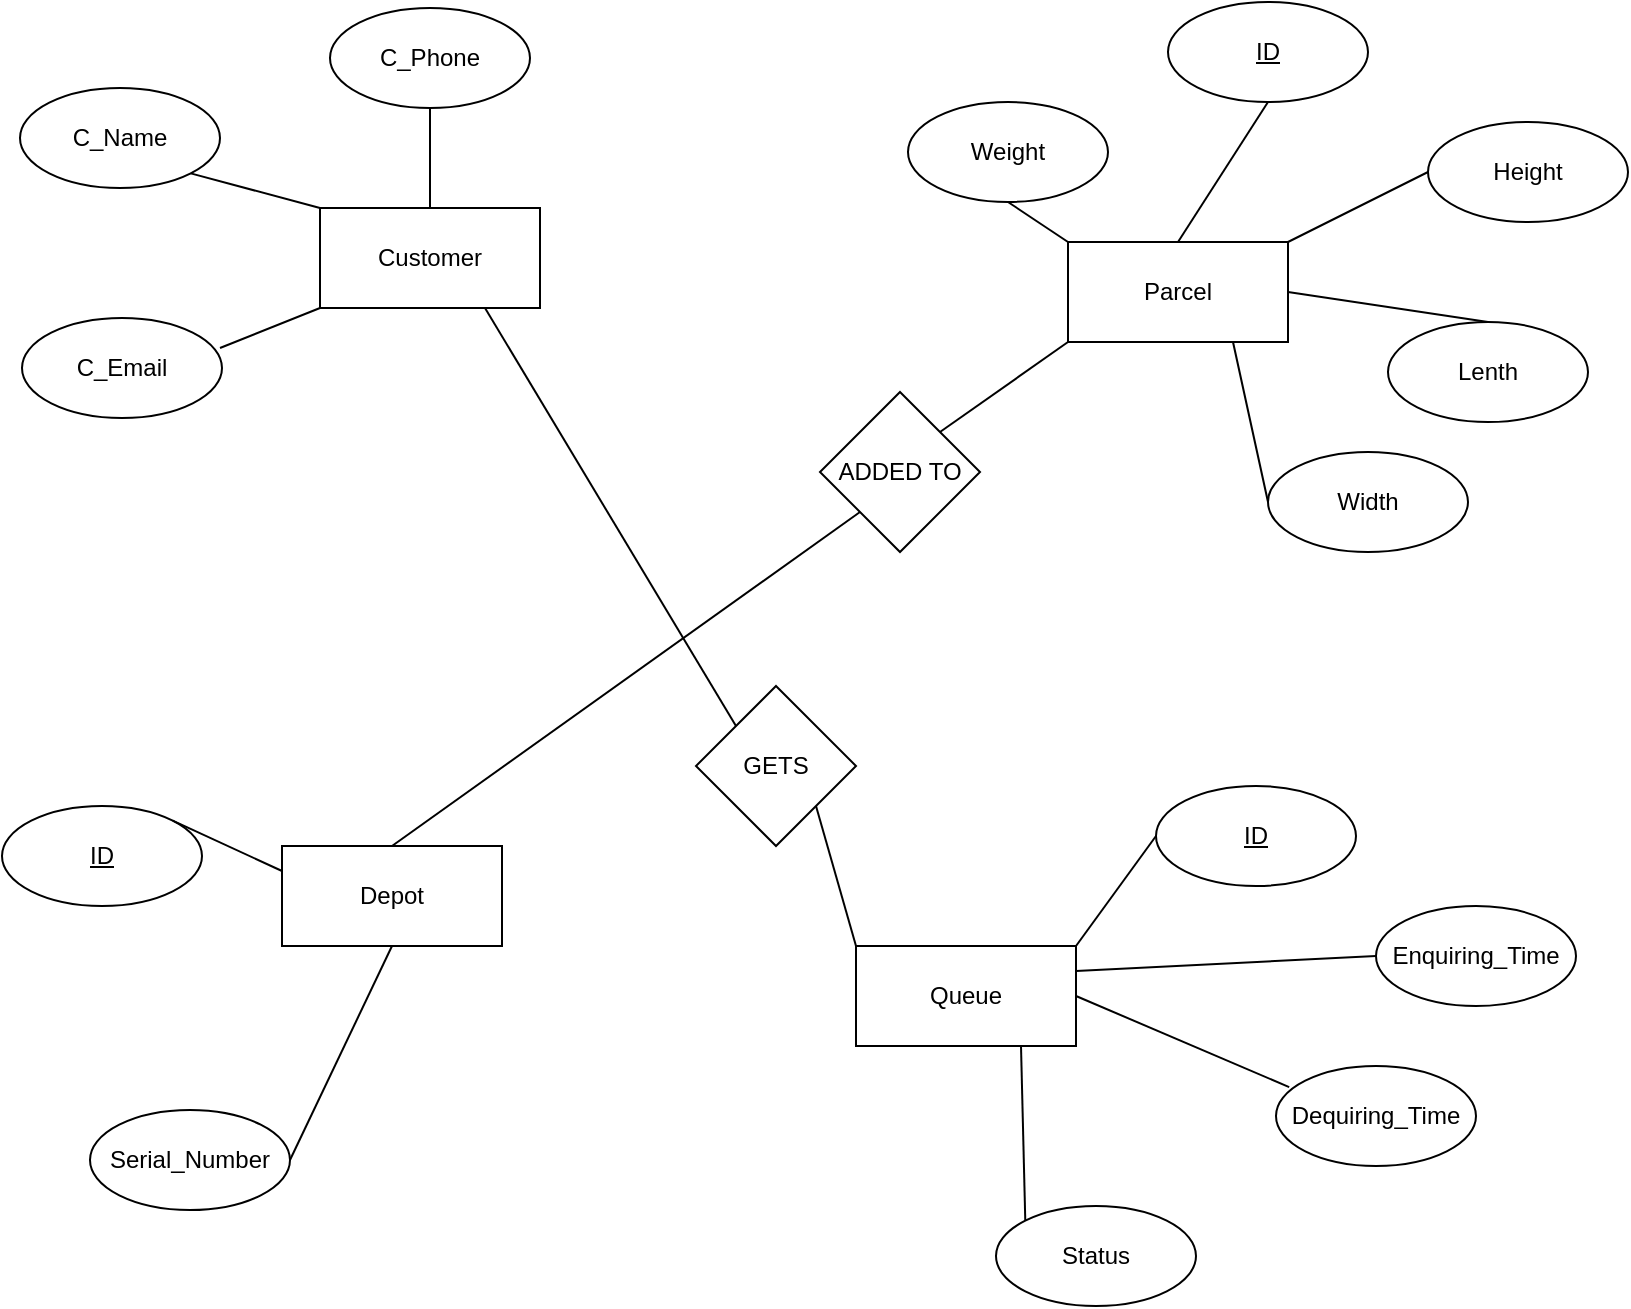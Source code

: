 <mxfile version="20.8.16" type="device"><diagram id="R2lEEEUBdFMjLlhIrx00" name="Page-1"><mxGraphModel dx="1381" dy="808" grid="1" gridSize="10" guides="1" tooltips="1" connect="1" arrows="1" fold="1" page="1" pageScale="1" pageWidth="850" pageHeight="1100" math="0" shadow="0" extFonts="Permanent Marker^https://fonts.googleapis.com/css?family=Permanent+Marker"><root><mxCell id="0"/><mxCell id="1" parent="0"/><mxCell id="kcTnGwfZ7gh_IXc16Lsl-1" value="C_Name&lt;br&gt;" style="ellipse;whiteSpace=wrap;html=1;" parent="1" vertex="1"><mxGeometry x="20" y="53" width="100" height="50" as="geometry"/></mxCell><mxCell id="kcTnGwfZ7gh_IXc16Lsl-2" value="Customer" style="rounded=0;whiteSpace=wrap;html=1;" parent="1" vertex="1"><mxGeometry x="170" y="113" width="110" height="50" as="geometry"/></mxCell><mxCell id="kcTnGwfZ7gh_IXc16Lsl-3" value="ADDED TO" style="rhombus;whiteSpace=wrap;html=1;" parent="1" vertex="1"><mxGeometry x="420" y="205" width="80" height="80" as="geometry"/></mxCell><mxCell id="jvJ3byGDJeMFSlvVLoOE-1" value="C_Phone" style="ellipse;whiteSpace=wrap;html=1;" parent="1" vertex="1"><mxGeometry x="175" y="13" width="100" height="50" as="geometry"/></mxCell><mxCell id="jvJ3byGDJeMFSlvVLoOE-2" value="C_Email" style="ellipse;whiteSpace=wrap;html=1;" parent="1" vertex="1"><mxGeometry x="21" y="168" width="100" height="50" as="geometry"/></mxCell><mxCell id="jvJ3byGDJeMFSlvVLoOE-10" value="Depot" style="rounded=0;whiteSpace=wrap;html=1;" parent="1" vertex="1"><mxGeometry x="151" y="432" width="110" height="50" as="geometry"/></mxCell><mxCell id="jvJ3byGDJeMFSlvVLoOE-11" value="&lt;u&gt;ID&lt;/u&gt;" style="ellipse;whiteSpace=wrap;html=1;" parent="1" vertex="1"><mxGeometry x="11" y="412" width="100" height="50" as="geometry"/></mxCell><mxCell id="jvJ3byGDJeMFSlvVLoOE-12" value="Serial_Number" style="ellipse;whiteSpace=wrap;html=1;" parent="1" vertex="1"><mxGeometry x="55" y="564" width="100" height="50" as="geometry"/></mxCell><mxCell id="jvJ3byGDJeMFSlvVLoOE-16" value="Parcel" style="rounded=0;whiteSpace=wrap;html=1;" parent="1" vertex="1"><mxGeometry x="544" y="130" width="110" height="50" as="geometry"/></mxCell><mxCell id="jvJ3byGDJeMFSlvVLoOE-17" value="&lt;u&gt;ID&lt;/u&gt;" style="ellipse;whiteSpace=wrap;html=1;" parent="1" vertex="1"><mxGeometry x="594" y="10" width="100" height="50" as="geometry"/></mxCell><mxCell id="jvJ3byGDJeMFSlvVLoOE-18" value="Weight" style="ellipse;whiteSpace=wrap;html=1;" parent="1" vertex="1"><mxGeometry x="464" y="60" width="100" height="50" as="geometry"/></mxCell><mxCell id="jvJ3byGDJeMFSlvVLoOE-19" value="Height" style="ellipse;whiteSpace=wrap;html=1;" parent="1" vertex="1"><mxGeometry x="724" y="70" width="100" height="50" as="geometry"/></mxCell><mxCell id="jvJ3byGDJeMFSlvVLoOE-20" value="Lenth" style="ellipse;whiteSpace=wrap;html=1;" parent="1" vertex="1"><mxGeometry x="704" y="170" width="100" height="50" as="geometry"/></mxCell><mxCell id="jvJ3byGDJeMFSlvVLoOE-21" value="Width" style="ellipse;whiteSpace=wrap;html=1;" parent="1" vertex="1"><mxGeometry x="644" y="235" width="100" height="50" as="geometry"/></mxCell><mxCell id="QH3ys6g9IaLAUjrHAu22-1" value="" style="endArrow=none;html=1;rounded=0;entryX=0;entryY=0;entryDx=0;entryDy=0;exitX=1;exitY=1;exitDx=0;exitDy=0;" edge="1" parent="1" source="kcTnGwfZ7gh_IXc16Lsl-1" target="kcTnGwfZ7gh_IXc16Lsl-2"><mxGeometry width="50" height="50" relative="1" as="geometry"><mxPoint x="360" y="323" as="sourcePoint"/><mxPoint x="410" y="273" as="targetPoint"/></mxGeometry></mxCell><mxCell id="QH3ys6g9IaLAUjrHAu22-2" value="" style="endArrow=none;html=1;rounded=0;entryX=0.5;entryY=1;entryDx=0;entryDy=0;" edge="1" parent="1" source="kcTnGwfZ7gh_IXc16Lsl-2" target="jvJ3byGDJeMFSlvVLoOE-1"><mxGeometry width="50" height="50" relative="1" as="geometry"><mxPoint x="115.355" y="105.678" as="sourcePoint"/><mxPoint x="180" y="123" as="targetPoint"/></mxGeometry></mxCell><mxCell id="QH3ys6g9IaLAUjrHAu22-3" value="" style="endArrow=none;html=1;rounded=0;entryX=0;entryY=1;entryDx=0;entryDy=0;exitX=1;exitY=0.3;exitDx=0;exitDy=0;exitPerimeter=0;" edge="1" parent="1" target="kcTnGwfZ7gh_IXc16Lsl-2"><mxGeometry width="50" height="50" relative="1" as="geometry"><mxPoint x="120.0" y="183" as="sourcePoint"/><mxPoint x="180" y="123" as="targetPoint"/></mxGeometry></mxCell><mxCell id="QH3ys6g9IaLAUjrHAu22-4" value="" style="endArrow=none;html=1;rounded=0;entryX=0;entryY=0;entryDx=0;entryDy=0;exitX=0.5;exitY=1;exitDx=0;exitDy=0;" edge="1" parent="1" source="jvJ3byGDJeMFSlvVLoOE-18" target="jvJ3byGDJeMFSlvVLoOE-16"><mxGeometry width="50" height="50" relative="1" as="geometry"><mxPoint x="179.355" y="122.678" as="sourcePoint"/><mxPoint x="244" y="140" as="targetPoint"/></mxGeometry></mxCell><mxCell id="QH3ys6g9IaLAUjrHAu22-5" value="" style="endArrow=none;html=1;rounded=0;entryX=0.5;entryY=1;entryDx=0;entryDy=0;exitX=0.5;exitY=0;exitDx=0;exitDy=0;" edge="1" parent="1" source="jvJ3byGDJeMFSlvVLoOE-16" target="jvJ3byGDJeMFSlvVLoOE-17"><mxGeometry width="50" height="50" relative="1" as="geometry"><mxPoint x="524" y="120" as="sourcePoint"/><mxPoint x="554" y="140" as="targetPoint"/></mxGeometry></mxCell><mxCell id="QH3ys6g9IaLAUjrHAu22-6" value="" style="endArrow=none;html=1;rounded=0;entryX=0;entryY=0.5;entryDx=0;entryDy=0;exitX=1;exitY=0;exitDx=0;exitDy=0;" edge="1" parent="1" source="jvJ3byGDJeMFSlvVLoOE-16" target="jvJ3byGDJeMFSlvVLoOE-19"><mxGeometry width="50" height="50" relative="1" as="geometry"><mxPoint x="636.5" y="140" as="sourcePoint"/><mxPoint x="654" y="70" as="targetPoint"/></mxGeometry></mxCell><mxCell id="QH3ys6g9IaLAUjrHAu22-7" value="" style="endArrow=none;html=1;rounded=0;entryX=0.5;entryY=0;entryDx=0;entryDy=0;exitX=1;exitY=0.5;exitDx=0;exitDy=0;" edge="1" parent="1" source="jvJ3byGDJeMFSlvVLoOE-16" target="jvJ3byGDJeMFSlvVLoOE-20"><mxGeometry width="50" height="50" relative="1" as="geometry"><mxPoint x="664" y="140" as="sourcePoint"/><mxPoint x="734" y="105" as="targetPoint"/></mxGeometry></mxCell><mxCell id="QH3ys6g9IaLAUjrHAu22-8" value="" style="endArrow=none;html=1;rounded=0;entryX=0;entryY=0.5;entryDx=0;entryDy=0;exitX=0.75;exitY=1;exitDx=0;exitDy=0;" edge="1" parent="1" source="jvJ3byGDJeMFSlvVLoOE-16" target="jvJ3byGDJeMFSlvVLoOE-21"><mxGeometry width="50" height="50" relative="1" as="geometry"><mxPoint x="609" y="140" as="sourcePoint"/><mxPoint x="654" y="70" as="targetPoint"/></mxGeometry></mxCell><mxCell id="QH3ys6g9IaLAUjrHAu22-9" value="" style="endArrow=none;html=1;rounded=0;entryX=0;entryY=1;entryDx=0;entryDy=0;exitX=0.5;exitY=0;exitDx=0;exitDy=0;" edge="1" parent="1" source="jvJ3byGDJeMFSlvVLoOE-10" target="kcTnGwfZ7gh_IXc16Lsl-3"><mxGeometry width="50" height="50" relative="1" as="geometry"><mxPoint x="400" y="600" as="sourcePoint"/><mxPoint x="450" y="550" as="targetPoint"/></mxGeometry></mxCell><mxCell id="QH3ys6g9IaLAUjrHAu22-12" value="" style="endArrow=none;html=1;rounded=0;entryX=0;entryY=1;entryDx=0;entryDy=0;exitX=1;exitY=0;exitDx=0;exitDy=0;" edge="1" parent="1" source="kcTnGwfZ7gh_IXc16Lsl-3" target="jvJ3byGDJeMFSlvVLoOE-16"><mxGeometry width="50" height="50" relative="1" as="geometry"><mxPoint x="410" y="310" as="sourcePoint"/><mxPoint x="460" y="260" as="targetPoint"/></mxGeometry></mxCell><mxCell id="QH3ys6g9IaLAUjrHAu22-15" value="Queue" style="rounded=0;whiteSpace=wrap;html=1;" vertex="1" parent="1"><mxGeometry x="438" y="482" width="110" height="50" as="geometry"/></mxCell><mxCell id="QH3ys6g9IaLAUjrHAu22-16" value="&lt;u&gt;ID&lt;/u&gt;" style="ellipse;whiteSpace=wrap;html=1;" vertex="1" parent="1"><mxGeometry x="588" y="402" width="100" height="50" as="geometry"/></mxCell><mxCell id="QH3ys6g9IaLAUjrHAu22-17" value="Enquiring_Time" style="ellipse;whiteSpace=wrap;html=1;" vertex="1" parent="1"><mxGeometry x="698" y="462" width="100" height="50" as="geometry"/></mxCell><mxCell id="QH3ys6g9IaLAUjrHAu22-18" value="Dequiring_Time" style="ellipse;whiteSpace=wrap;html=1;" vertex="1" parent="1"><mxGeometry x="648" y="542" width="100" height="50" as="geometry"/></mxCell><mxCell id="QH3ys6g9IaLAUjrHAu22-19" value="Status" style="ellipse;whiteSpace=wrap;html=1;" vertex="1" parent="1"><mxGeometry x="508" y="612" width="100" height="50" as="geometry"/></mxCell><mxCell id="QH3ys6g9IaLAUjrHAu22-20" value="" style="endArrow=none;html=1;rounded=0;entryX=1;entryY=0;entryDx=0;entryDy=0;exitX=0;exitY=0.5;exitDx=0;exitDy=0;" edge="1" parent="1" source="QH3ys6g9IaLAUjrHAu22-16" target="QH3ys6g9IaLAUjrHAu22-15"><mxGeometry width="50" height="50" relative="1" as="geometry"><mxPoint x="578" y="422" as="sourcePoint"/><mxPoint x="198" y="242" as="targetPoint"/></mxGeometry></mxCell><mxCell id="QH3ys6g9IaLAUjrHAu22-21" value="" style="endArrow=none;html=1;rounded=0;entryX=0;entryY=0.5;entryDx=0;entryDy=0;exitX=1;exitY=0.25;exitDx=0;exitDy=0;" edge="1" parent="1" source="QH3ys6g9IaLAUjrHAu22-15" target="QH3ys6g9IaLAUjrHAu22-17"><mxGeometry width="50" height="50" relative="1" as="geometry"><mxPoint x="388" y="472" as="sourcePoint"/><mxPoint x="438" y="422" as="targetPoint"/></mxGeometry></mxCell><mxCell id="QH3ys6g9IaLAUjrHAu22-22" value="" style="endArrow=none;html=1;rounded=0;entryX=1;entryY=0.5;entryDx=0;entryDy=0;exitX=0.066;exitY=0.211;exitDx=0;exitDy=0;exitPerimeter=0;" edge="1" parent="1" source="QH3ys6g9IaLAUjrHAu22-18" target="QH3ys6g9IaLAUjrHAu22-15"><mxGeometry width="50" height="50" relative="1" as="geometry"><mxPoint x="598" y="437" as="sourcePoint"/><mxPoint x="558" y="492" as="targetPoint"/></mxGeometry></mxCell><mxCell id="QH3ys6g9IaLAUjrHAu22-23" value="" style="endArrow=none;html=1;rounded=0;entryX=0.75;entryY=1;entryDx=0;entryDy=0;exitX=0;exitY=0;exitDx=0;exitDy=0;" edge="1" parent="1" source="QH3ys6g9IaLAUjrHAu22-19" target="QH3ys6g9IaLAUjrHAu22-15"><mxGeometry width="50" height="50" relative="1" as="geometry"><mxPoint x="664.6" y="562.55" as="sourcePoint"/><mxPoint x="558" y="517" as="targetPoint"/></mxGeometry></mxCell><mxCell id="QH3ys6g9IaLAUjrHAu22-24" value="GETS" style="rhombus;whiteSpace=wrap;html=1;" vertex="1" parent="1"><mxGeometry x="358" y="352" width="80" height="80" as="geometry"/></mxCell><mxCell id="QH3ys6g9IaLAUjrHAu22-25" value="" style="endArrow=none;html=1;rounded=0;entryX=0.75;entryY=1;entryDx=0;entryDy=0;exitX=0;exitY=0;exitDx=0;exitDy=0;" edge="1" parent="1" source="QH3ys6g9IaLAUjrHAu22-24" target="kcTnGwfZ7gh_IXc16Lsl-2"><mxGeometry width="50" height="50" relative="1" as="geometry"><mxPoint x="170" y="400" as="sourcePoint"/><mxPoint x="220" y="350" as="targetPoint"/></mxGeometry></mxCell><mxCell id="QH3ys6g9IaLAUjrHAu22-26" value="" style="endArrow=none;html=1;rounded=0;entryX=1;entryY=1;entryDx=0;entryDy=0;exitX=0;exitY=0;exitDx=0;exitDy=0;" edge="1" parent="1" source="QH3ys6g9IaLAUjrHAu22-15" target="QH3ys6g9IaLAUjrHAu22-24"><mxGeometry width="50" height="50" relative="1" as="geometry"><mxPoint x="170" y="400" as="sourcePoint"/><mxPoint x="220" y="350" as="targetPoint"/></mxGeometry></mxCell><mxCell id="QH3ys6g9IaLAUjrHAu22-27" value="" style="endArrow=none;html=1;rounded=0;entryX=0;entryY=0.25;entryDx=0;entryDy=0;exitX=1;exitY=0;exitDx=0;exitDy=0;" edge="1" parent="1" source="jvJ3byGDJeMFSlvVLoOE-11" target="jvJ3byGDJeMFSlvVLoOE-10"><mxGeometry width="50" height="50" relative="1" as="geometry"><mxPoint x="130.0" y="193" as="sourcePoint"/><mxPoint x="180" y="173" as="targetPoint"/></mxGeometry></mxCell><mxCell id="QH3ys6g9IaLAUjrHAu22-28" value="" style="endArrow=none;html=1;rounded=0;entryX=0.5;entryY=1;entryDx=0;entryDy=0;exitX=1;exitY=0.5;exitDx=0;exitDy=0;" edge="1" parent="1" source="jvJ3byGDJeMFSlvVLoOE-12" target="jvJ3byGDJeMFSlvVLoOE-10"><mxGeometry width="50" height="50" relative="1" as="geometry"><mxPoint x="116.836" y="449.566" as="sourcePoint"/><mxPoint x="161" y="454.5" as="targetPoint"/></mxGeometry></mxCell></root></mxGraphModel></diagram></mxfile>